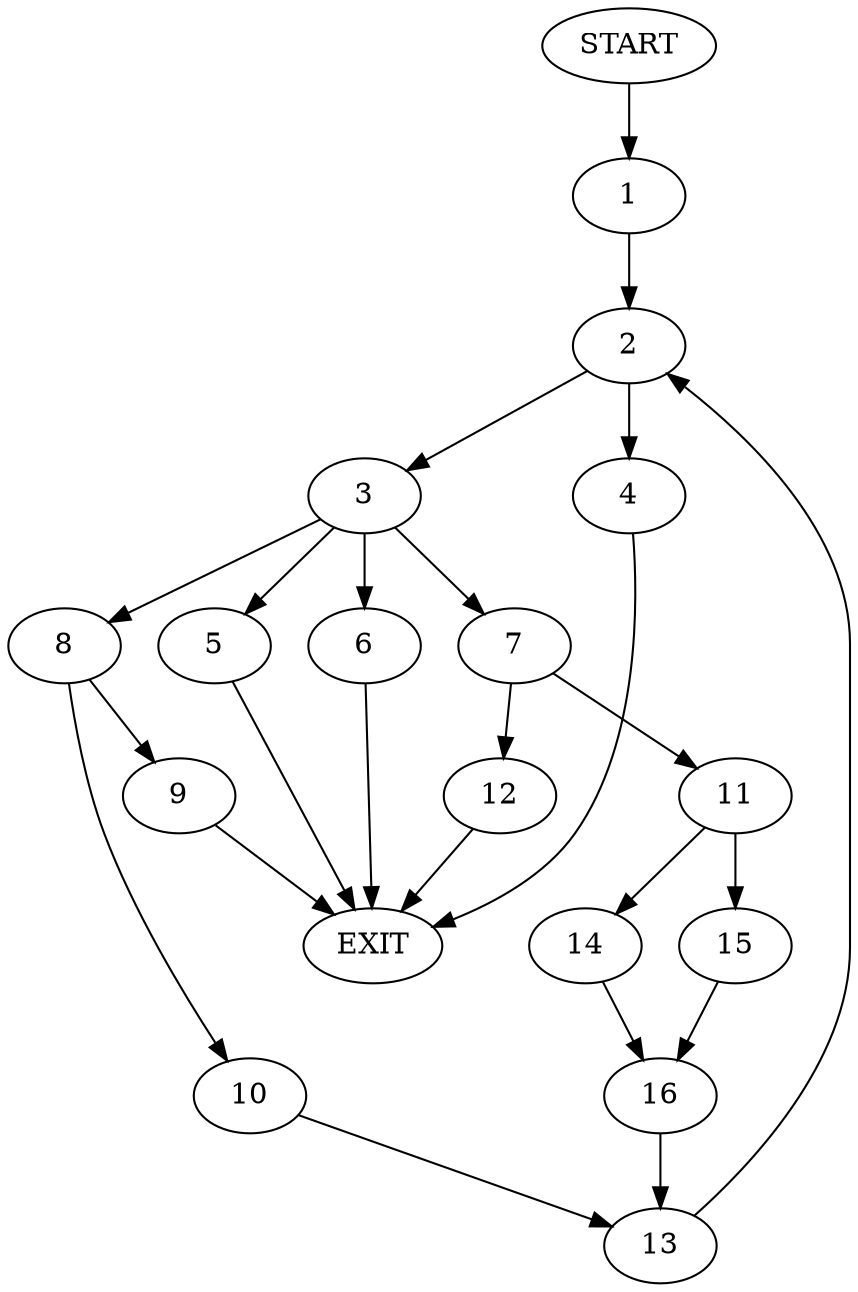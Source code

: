 digraph {
0 [label="START"]
17 [label="EXIT"]
0 -> 1
1 -> 2
2 -> 3
2 -> 4
3 -> 5
3 -> 6
3 -> 7
3 -> 8
4 -> 17
8 -> 9
8 -> 10
5 -> 17
7 -> 11
7 -> 12
6 -> 17
9 -> 17
10 -> 13
13 -> 2
12 -> 17
11 -> 14
11 -> 15
14 -> 16
15 -> 16
16 -> 13
}
